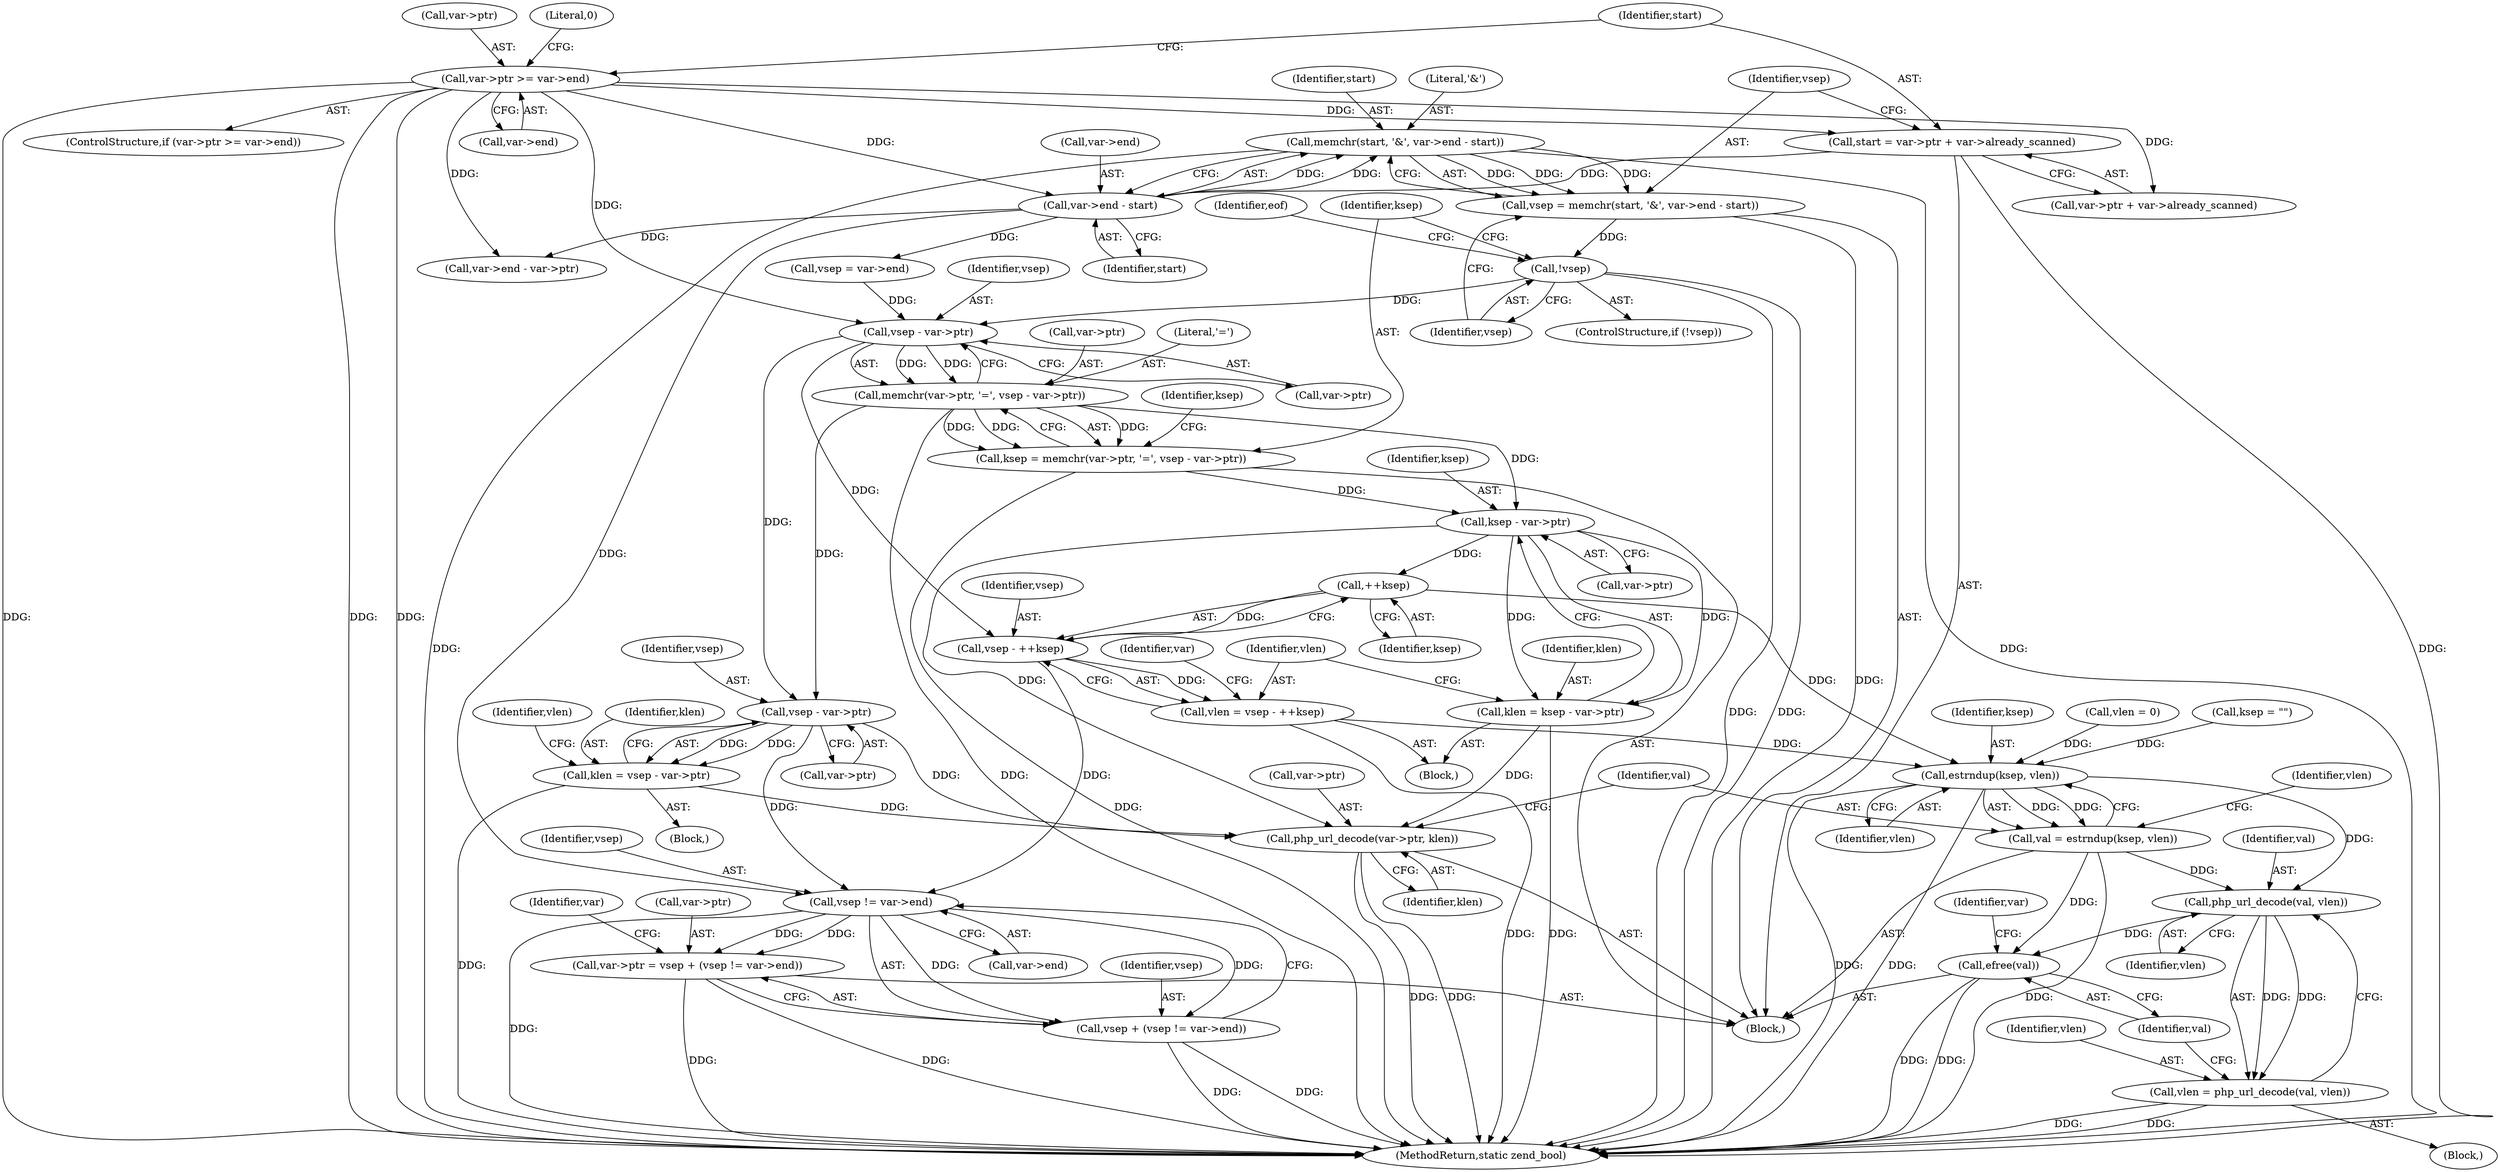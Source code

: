 digraph "0_php-src_0f8cf3b8497dc45c010c44ed9e96518e11e19fc3@API" {
"1000137" [label="(Call,memchr(start, '&', var->end - start))"];
"1000140" [label="(Call,var->end - start)"];
"1000116" [label="(Call,var->ptr >= var->end)"];
"1000126" [label="(Call,start = var->ptr + var->already_scanned)"];
"1000135" [label="(Call,vsep = memchr(start, '&', var->end - start))"];
"1000146" [label="(Call,!vsep)"];
"1000180" [label="(Call,vsep - var->ptr)"];
"1000175" [label="(Call,memchr(var->ptr, '=', vsep - var->ptr))"];
"1000173" [label="(Call,ksep = memchr(var->ptr, '=', vsep - var->ptr))"];
"1000194" [label="(Call,ksep - var->ptr)"];
"1000192" [label="(Call,klen = ksep - var->ptr)"];
"1000220" [label="(Call,php_url_decode(var->ptr, klen))"];
"1000203" [label="(Call,++ksep)"];
"1000201" [label="(Call,vsep - ++ksep)"];
"1000199" [label="(Call,vlen = vsep - ++ksep)"];
"1000227" [label="(Call,estrndup(ksep, vlen))"];
"1000225" [label="(Call,val = estrndup(ksep, vlen))"];
"1000235" [label="(Call,php_url_decode(val, vlen))"];
"1000233" [label="(Call,vlen = php_url_decode(val, vlen))"];
"1000239" [label="(Call,efree(val))"];
"1000247" [label="(Call,vsep != var->end)"];
"1000241" [label="(Call,var->ptr = vsep + (vsep != var->end))"];
"1000245" [label="(Call,vsep + (vsep != var->end))"];
"1000212" [label="(Call,vsep - var->ptr)"];
"1000210" [label="(Call,klen = vsep - var->ptr)"];
"1000168" [label="(Call,vsep = var->end)"];
"1000128" [label="(Call,var->ptr + var->already_scanned)"];
"1000135" [label="(Call,vsep = memchr(start, '&', var->end - start))"];
"1000201" [label="(Call,vsep - ++ksep)"];
"1000220" [label="(Call,php_url_decode(var->ptr, klen))"];
"1000228" [label="(Identifier,ksep)"];
"1000195" [label="(Identifier,ksep)"];
"1000138" [label="(Identifier,start)"];
"1000227" [label="(Call,estrndup(ksep, vlen))"];
"1000254" [label="(Identifier,var)"];
"1000246" [label="(Identifier,vsep)"];
"1000217" [label="(Call,vlen = 0)"];
"1000234" [label="(Identifier,vlen)"];
"1000245" [label="(Call,vsep + (vsep != var->end))"];
"1000175" [label="(Call,memchr(var->ptr, '=', vsep - var->ptr))"];
"1000193" [label="(Identifier,klen)"];
"1000182" [label="(Call,var->ptr)"];
"1000117" [label="(Call,var->ptr)"];
"1000176" [label="(Call,var->ptr)"];
"1000229" [label="(Identifier,vlen)"];
"1000203" [label="(Call,++ksep)"];
"1000196" [label="(Call,var->ptr)"];
"1000249" [label="(Call,var->end)"];
"1000236" [label="(Identifier,val)"];
"1000179" [label="(Literal,'=')"];
"1000211" [label="(Identifier,klen)"];
"1000224" [label="(Identifier,klen)"];
"1000139" [label="(Literal,'&')"];
"1000120" [label="(Call,var->end)"];
"1000174" [label="(Identifier,ksep)"];
"1000226" [label="(Identifier,val)"];
"1000218" [label="(Identifier,vlen)"];
"1000233" [label="(Call,vlen = php_url_decode(val, vlen))"];
"1000206" [label="(Block,)"];
"1000225" [label="(Call,val = estrndup(ksep, vlen))"];
"1000237" [label="(Identifier,vlen)"];
"1000192" [label="(Call,klen = ksep - var->ptr)"];
"1000140" [label="(Call,var->end - start)"];
"1000202" [label="(Identifier,vsep)"];
"1000239" [label="(Call,efree(val))"];
"1000259" [label="(MethodReturn,static zend_bool)"];
"1000241" [label="(Call,var->ptr = vsep + (vsep != var->end))"];
"1000145" [label="(ControlStructure,if (!vsep))"];
"1000187" [label="(Block,)"];
"1000200" [label="(Identifier,vlen)"];
"1000235" [label="(Call,php_url_decode(val, vlen))"];
"1000180" [label="(Call,vsep - var->ptr)"];
"1000181" [label="(Identifier,vsep)"];
"1000240" [label="(Identifier,val)"];
"1000213" [label="(Identifier,vsep)"];
"1000151" [label="(Identifier,eof)"];
"1000125" [label="(Literal,0)"];
"1000186" [label="(Identifier,ksep)"];
"1000243" [label="(Identifier,var)"];
"1000144" [label="(Identifier,start)"];
"1000204" [label="(Identifier,ksep)"];
"1000242" [label="(Call,var->ptr)"];
"1000107" [label="(Block,)"];
"1000116" [label="(Call,var->ptr >= var->end)"];
"1000248" [label="(Identifier,vsep)"];
"1000137" [label="(Call,memchr(start, '&', var->end - start))"];
"1000173" [label="(Call,ksep = memchr(var->ptr, '=', vsep - var->ptr))"];
"1000232" [label="(Block,)"];
"1000127" [label="(Identifier,start)"];
"1000212" [label="(Call,vsep - var->ptr)"];
"1000221" [label="(Call,var->ptr)"];
"1000222" [label="(Identifier,var)"];
"1000115" [label="(ControlStructure,if (var->ptr >= var->end))"];
"1000199" [label="(Call,vlen = vsep - ++ksep)"];
"1000146" [label="(Call,!vsep)"];
"1000207" [label="(Call,ksep = \"\")"];
"1000141" [label="(Call,var->end)"];
"1000231" [label="(Identifier,vlen)"];
"1000194" [label="(Call,ksep - var->ptr)"];
"1000247" [label="(Call,vsep != var->end)"];
"1000136" [label="(Identifier,vsep)"];
"1000147" [label="(Identifier,vsep)"];
"1000126" [label="(Call,start = var->ptr + var->already_scanned)"];
"1000210" [label="(Call,klen = vsep - var->ptr)"];
"1000157" [label="(Call,var->end - var->ptr)"];
"1000214" [label="(Call,var->ptr)"];
"1000137" -> "1000135"  [label="AST: "];
"1000137" -> "1000140"  [label="CFG: "];
"1000138" -> "1000137"  [label="AST: "];
"1000139" -> "1000137"  [label="AST: "];
"1000140" -> "1000137"  [label="AST: "];
"1000135" -> "1000137"  [label="CFG: "];
"1000137" -> "1000259"  [label="DDG: "];
"1000137" -> "1000259"  [label="DDG: "];
"1000137" -> "1000135"  [label="DDG: "];
"1000137" -> "1000135"  [label="DDG: "];
"1000137" -> "1000135"  [label="DDG: "];
"1000140" -> "1000137"  [label="DDG: "];
"1000140" -> "1000137"  [label="DDG: "];
"1000140" -> "1000144"  [label="CFG: "];
"1000141" -> "1000140"  [label="AST: "];
"1000144" -> "1000140"  [label="AST: "];
"1000116" -> "1000140"  [label="DDG: "];
"1000126" -> "1000140"  [label="DDG: "];
"1000140" -> "1000157"  [label="DDG: "];
"1000140" -> "1000168"  [label="DDG: "];
"1000140" -> "1000247"  [label="DDG: "];
"1000116" -> "1000115"  [label="AST: "];
"1000116" -> "1000120"  [label="CFG: "];
"1000117" -> "1000116"  [label="AST: "];
"1000120" -> "1000116"  [label="AST: "];
"1000125" -> "1000116"  [label="CFG: "];
"1000127" -> "1000116"  [label="CFG: "];
"1000116" -> "1000259"  [label="DDG: "];
"1000116" -> "1000259"  [label="DDG: "];
"1000116" -> "1000259"  [label="DDG: "];
"1000116" -> "1000126"  [label="DDG: "];
"1000116" -> "1000128"  [label="DDG: "];
"1000116" -> "1000157"  [label="DDG: "];
"1000116" -> "1000180"  [label="DDG: "];
"1000126" -> "1000107"  [label="AST: "];
"1000126" -> "1000128"  [label="CFG: "];
"1000127" -> "1000126"  [label="AST: "];
"1000128" -> "1000126"  [label="AST: "];
"1000136" -> "1000126"  [label="CFG: "];
"1000126" -> "1000259"  [label="DDG: "];
"1000135" -> "1000107"  [label="AST: "];
"1000136" -> "1000135"  [label="AST: "];
"1000147" -> "1000135"  [label="CFG: "];
"1000135" -> "1000259"  [label="DDG: "];
"1000135" -> "1000146"  [label="DDG: "];
"1000146" -> "1000145"  [label="AST: "];
"1000146" -> "1000147"  [label="CFG: "];
"1000147" -> "1000146"  [label="AST: "];
"1000151" -> "1000146"  [label="CFG: "];
"1000174" -> "1000146"  [label="CFG: "];
"1000146" -> "1000259"  [label="DDG: "];
"1000146" -> "1000259"  [label="DDG: "];
"1000146" -> "1000180"  [label="DDG: "];
"1000180" -> "1000175"  [label="AST: "];
"1000180" -> "1000182"  [label="CFG: "];
"1000181" -> "1000180"  [label="AST: "];
"1000182" -> "1000180"  [label="AST: "];
"1000175" -> "1000180"  [label="CFG: "];
"1000180" -> "1000175"  [label="DDG: "];
"1000180" -> "1000175"  [label="DDG: "];
"1000168" -> "1000180"  [label="DDG: "];
"1000180" -> "1000201"  [label="DDG: "];
"1000180" -> "1000212"  [label="DDG: "];
"1000175" -> "1000173"  [label="AST: "];
"1000176" -> "1000175"  [label="AST: "];
"1000179" -> "1000175"  [label="AST: "];
"1000173" -> "1000175"  [label="CFG: "];
"1000175" -> "1000259"  [label="DDG: "];
"1000175" -> "1000173"  [label="DDG: "];
"1000175" -> "1000173"  [label="DDG: "];
"1000175" -> "1000173"  [label="DDG: "];
"1000175" -> "1000194"  [label="DDG: "];
"1000175" -> "1000212"  [label="DDG: "];
"1000173" -> "1000107"  [label="AST: "];
"1000174" -> "1000173"  [label="AST: "];
"1000186" -> "1000173"  [label="CFG: "];
"1000173" -> "1000259"  [label="DDG: "];
"1000173" -> "1000194"  [label="DDG: "];
"1000194" -> "1000192"  [label="AST: "];
"1000194" -> "1000196"  [label="CFG: "];
"1000195" -> "1000194"  [label="AST: "];
"1000196" -> "1000194"  [label="AST: "];
"1000192" -> "1000194"  [label="CFG: "];
"1000194" -> "1000192"  [label="DDG: "];
"1000194" -> "1000192"  [label="DDG: "];
"1000194" -> "1000203"  [label="DDG: "];
"1000194" -> "1000220"  [label="DDG: "];
"1000192" -> "1000187"  [label="AST: "];
"1000193" -> "1000192"  [label="AST: "];
"1000200" -> "1000192"  [label="CFG: "];
"1000192" -> "1000259"  [label="DDG: "];
"1000192" -> "1000220"  [label="DDG: "];
"1000220" -> "1000107"  [label="AST: "];
"1000220" -> "1000224"  [label="CFG: "];
"1000221" -> "1000220"  [label="AST: "];
"1000224" -> "1000220"  [label="AST: "];
"1000226" -> "1000220"  [label="CFG: "];
"1000220" -> "1000259"  [label="DDG: "];
"1000220" -> "1000259"  [label="DDG: "];
"1000212" -> "1000220"  [label="DDG: "];
"1000210" -> "1000220"  [label="DDG: "];
"1000203" -> "1000201"  [label="AST: "];
"1000203" -> "1000204"  [label="CFG: "];
"1000204" -> "1000203"  [label="AST: "];
"1000201" -> "1000203"  [label="CFG: "];
"1000203" -> "1000201"  [label="DDG: "];
"1000203" -> "1000227"  [label="DDG: "];
"1000201" -> "1000199"  [label="AST: "];
"1000202" -> "1000201"  [label="AST: "];
"1000199" -> "1000201"  [label="CFG: "];
"1000201" -> "1000199"  [label="DDG: "];
"1000201" -> "1000247"  [label="DDG: "];
"1000199" -> "1000187"  [label="AST: "];
"1000200" -> "1000199"  [label="AST: "];
"1000222" -> "1000199"  [label="CFG: "];
"1000199" -> "1000259"  [label="DDG: "];
"1000199" -> "1000227"  [label="DDG: "];
"1000227" -> "1000225"  [label="AST: "];
"1000227" -> "1000229"  [label="CFG: "];
"1000228" -> "1000227"  [label="AST: "];
"1000229" -> "1000227"  [label="AST: "];
"1000225" -> "1000227"  [label="CFG: "];
"1000227" -> "1000259"  [label="DDG: "];
"1000227" -> "1000259"  [label="DDG: "];
"1000227" -> "1000225"  [label="DDG: "];
"1000227" -> "1000225"  [label="DDG: "];
"1000207" -> "1000227"  [label="DDG: "];
"1000217" -> "1000227"  [label="DDG: "];
"1000227" -> "1000235"  [label="DDG: "];
"1000225" -> "1000107"  [label="AST: "];
"1000226" -> "1000225"  [label="AST: "];
"1000231" -> "1000225"  [label="CFG: "];
"1000225" -> "1000259"  [label="DDG: "];
"1000225" -> "1000235"  [label="DDG: "];
"1000225" -> "1000239"  [label="DDG: "];
"1000235" -> "1000233"  [label="AST: "];
"1000235" -> "1000237"  [label="CFG: "];
"1000236" -> "1000235"  [label="AST: "];
"1000237" -> "1000235"  [label="AST: "];
"1000233" -> "1000235"  [label="CFG: "];
"1000235" -> "1000233"  [label="DDG: "];
"1000235" -> "1000233"  [label="DDG: "];
"1000235" -> "1000239"  [label="DDG: "];
"1000233" -> "1000232"  [label="AST: "];
"1000234" -> "1000233"  [label="AST: "];
"1000240" -> "1000233"  [label="CFG: "];
"1000233" -> "1000259"  [label="DDG: "];
"1000233" -> "1000259"  [label="DDG: "];
"1000239" -> "1000107"  [label="AST: "];
"1000239" -> "1000240"  [label="CFG: "];
"1000240" -> "1000239"  [label="AST: "];
"1000243" -> "1000239"  [label="CFG: "];
"1000239" -> "1000259"  [label="DDG: "];
"1000239" -> "1000259"  [label="DDG: "];
"1000247" -> "1000245"  [label="AST: "];
"1000247" -> "1000249"  [label="CFG: "];
"1000248" -> "1000247"  [label="AST: "];
"1000249" -> "1000247"  [label="AST: "];
"1000245" -> "1000247"  [label="CFG: "];
"1000247" -> "1000259"  [label="DDG: "];
"1000247" -> "1000241"  [label="DDG: "];
"1000247" -> "1000241"  [label="DDG: "];
"1000247" -> "1000245"  [label="DDG: "];
"1000247" -> "1000245"  [label="DDG: "];
"1000212" -> "1000247"  [label="DDG: "];
"1000241" -> "1000107"  [label="AST: "];
"1000241" -> "1000245"  [label="CFG: "];
"1000242" -> "1000241"  [label="AST: "];
"1000245" -> "1000241"  [label="AST: "];
"1000254" -> "1000241"  [label="CFG: "];
"1000241" -> "1000259"  [label="DDG: "];
"1000241" -> "1000259"  [label="DDG: "];
"1000246" -> "1000245"  [label="AST: "];
"1000245" -> "1000259"  [label="DDG: "];
"1000245" -> "1000259"  [label="DDG: "];
"1000212" -> "1000210"  [label="AST: "];
"1000212" -> "1000214"  [label="CFG: "];
"1000213" -> "1000212"  [label="AST: "];
"1000214" -> "1000212"  [label="AST: "];
"1000210" -> "1000212"  [label="CFG: "];
"1000212" -> "1000210"  [label="DDG: "];
"1000212" -> "1000210"  [label="DDG: "];
"1000210" -> "1000206"  [label="AST: "];
"1000211" -> "1000210"  [label="AST: "];
"1000218" -> "1000210"  [label="CFG: "];
"1000210" -> "1000259"  [label="DDG: "];
}

